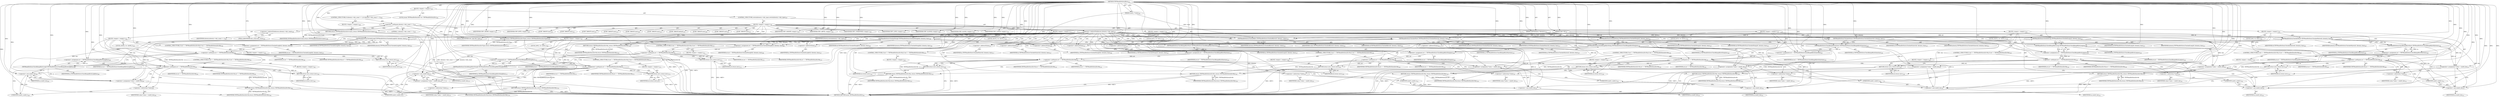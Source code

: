 digraph "TIFFReadDirEntryByte" {  
"78382" [label = <(METHOD,TIFFReadDirEntryByte)<SUB>291</SUB>> ]
"78383" [label = <(PARAM,TIFF *tif)<SUB>292</SUB>> ]
"78384" [label = <(PARAM,TIFFDirEntry *direntry)<SUB>292</SUB>> ]
"78385" [label = <(PARAM,uint8_t *value)<SUB>292</SUB>> ]
"78386" [label = <(BLOCK,&lt;empty&gt;,&lt;empty&gt;)<SUB>293</SUB>> ]
"78387" [label = <(LOCAL,enum TIFFReadDirEntryErr err: TIFFReadDirEntryErr)<SUB>294</SUB>> ]
"78388" [label = <(CONTROL_STRUCTURE,if (direntry-&gt;tdir_count != 1),if (direntry-&gt;tdir_count != 1))<SUB>295</SUB>> ]
"78389" [label = <(&lt;operator&gt;.notEquals,direntry-&gt;tdir_count != 1)<SUB>295</SUB>> ]
"78390" [label = <(&lt;operator&gt;.indirectFieldAccess,direntry-&gt;tdir_count)<SUB>295</SUB>> ]
"78391" [label = <(IDENTIFIER,direntry,direntry-&gt;tdir_count != 1)<SUB>295</SUB>> ]
"78392" [label = <(FIELD_IDENTIFIER,tdir_count,tdir_count)<SUB>295</SUB>> ]
"78393" [label = <(LITERAL,1,direntry-&gt;tdir_count != 1)<SUB>295</SUB>> ]
"78394" [label = <(BLOCK,&lt;empty&gt;,&lt;empty&gt;)<SUB>296</SUB>> ]
"78395" [label = <(RETURN,return (TIFFReadDirEntryErrCount);,return (TIFFReadDirEntryErrCount);)<SUB>296</SUB>> ]
"78396" [label = <(IDENTIFIER,TIFFReadDirEntryErrCount,return (TIFFReadDirEntryErrCount);)<SUB>296</SUB>> ]
"78397" [label = <(CONTROL_STRUCTURE,switch(direntry-&gt;tdir_type),switch(direntry-&gt;tdir_type))<SUB>297</SUB>> ]
"78398" [label = <(&lt;operator&gt;.indirectFieldAccess,direntry-&gt;tdir_type)<SUB>297</SUB>> ]
"78399" [label = <(IDENTIFIER,direntry,switch(direntry-&gt;tdir_type))<SUB>297</SUB>> ]
"78400" [label = <(FIELD_IDENTIFIER,tdir_type,tdir_type)<SUB>297</SUB>> ]
"78401" [label = <(BLOCK,&lt;empty&gt;,&lt;empty&gt;)<SUB>298</SUB>> ]
"78402" [label = <(JUMP_TARGET,case)<SUB>299</SUB>> ]
"78403" [label = <(IDENTIFIER,TIFF_BYTE,&lt;empty&gt;)<SUB>299</SUB>> ]
"78404" [label = <(JUMP_TARGET,case)<SUB>300</SUB>> ]
"78405" [label = <(IDENTIFIER,TIFF_UNDEFINED,&lt;empty&gt;)<SUB>300</SUB>> ]
"78406" [label = <(TIFFReadDirEntryCheckedByte,TIFFReadDirEntryCheckedByte(tif, direntry, value))<SUB>302</SUB>> ]
"78407" [label = <(IDENTIFIER,tif,TIFFReadDirEntryCheckedByte(tif, direntry, value))<SUB>302</SUB>> ]
"78408" [label = <(IDENTIFIER,direntry,TIFFReadDirEntryCheckedByte(tif, direntry, value))<SUB>302</SUB>> ]
"78409" [label = <(IDENTIFIER,value,TIFFReadDirEntryCheckedByte(tif, direntry, value))<SUB>302</SUB>> ]
"78410" [label = <(RETURN,return (TIFFReadDirEntryErrOk);,return (TIFFReadDirEntryErrOk);)<SUB>303</SUB>> ]
"78411" [label = <(IDENTIFIER,TIFFReadDirEntryErrOk,return (TIFFReadDirEntryErrOk);)<SUB>303</SUB>> ]
"78412" [label = <(JUMP_TARGET,case)<SUB>304</SUB>> ]
"78413" [label = <(IDENTIFIER,TIFF_SBYTE,&lt;empty&gt;)<SUB>304</SUB>> ]
"78414" [label = <(BLOCK,&lt;empty&gt;,&lt;empty&gt;)<SUB>305</SUB>> ]
"78415" [label = <(LOCAL,int8_t m: int8_t)<SUB>306</SUB>> ]
"78416" [label = <(TIFFReadDirEntryCheckedSbyte,TIFFReadDirEntryCheckedSbyte(tif, direntry, &amp;m))<SUB>307</SUB>> ]
"78417" [label = <(IDENTIFIER,tif,TIFFReadDirEntryCheckedSbyte(tif, direntry, &amp;m))<SUB>307</SUB>> ]
"78418" [label = <(IDENTIFIER,direntry,TIFFReadDirEntryCheckedSbyte(tif, direntry, &amp;m))<SUB>307</SUB>> ]
"78419" [label = <(&lt;operator&gt;.addressOf,&amp;m)<SUB>307</SUB>> ]
"78420" [label = <(IDENTIFIER,m,TIFFReadDirEntryCheckedSbyte(tif, direntry, &amp;m))<SUB>307</SUB>> ]
"78421" [label = <(&lt;operator&gt;.assignment,err = TIFFReadDirEntryCheckRangeByteSbyte(m))<SUB>308</SUB>> ]
"78422" [label = <(IDENTIFIER,err,err = TIFFReadDirEntryCheckRangeByteSbyte(m))<SUB>308</SUB>> ]
"78423" [label = <(TIFFReadDirEntryCheckRangeByteSbyte,TIFFReadDirEntryCheckRangeByteSbyte(m))<SUB>308</SUB>> ]
"78424" [label = <(IDENTIFIER,m,TIFFReadDirEntryCheckRangeByteSbyte(m))<SUB>308</SUB>> ]
"78425" [label = <(CONTROL_STRUCTURE,if (err != TIFFReadDirEntryErrOk),if (err != TIFFReadDirEntryErrOk))<SUB>309</SUB>> ]
"78426" [label = <(&lt;operator&gt;.notEquals,err != TIFFReadDirEntryErrOk)<SUB>309</SUB>> ]
"78427" [label = <(IDENTIFIER,err,err != TIFFReadDirEntryErrOk)<SUB>309</SUB>> ]
"78428" [label = <(IDENTIFIER,TIFFReadDirEntryErrOk,err != TIFFReadDirEntryErrOk)<SUB>309</SUB>> ]
"78429" [label = <(BLOCK,&lt;empty&gt;,&lt;empty&gt;)<SUB>310</SUB>> ]
"78430" [label = <(RETURN,return (err);,return (err);)<SUB>310</SUB>> ]
"78431" [label = <(IDENTIFIER,err,return (err);)<SUB>310</SUB>> ]
"78432" [label = <(&lt;operator&gt;.assignment,*value = (uint8_t)m)<SUB>311</SUB>> ]
"78433" [label = <(&lt;operator&gt;.indirection,*value)<SUB>311</SUB>> ]
"78434" [label = <(IDENTIFIER,value,*value = (uint8_t)m)<SUB>311</SUB>> ]
"78435" [label = <(&lt;operator&gt;.cast,(uint8_t)m)<SUB>311</SUB>> ]
"78436" [label = <(UNKNOWN,uint8_t,uint8_t)<SUB>311</SUB>> ]
"78437" [label = <(IDENTIFIER,m,(uint8_t)m)<SUB>311</SUB>> ]
"78438" [label = <(RETURN,return (TIFFReadDirEntryErrOk);,return (TIFFReadDirEntryErrOk);)<SUB>312</SUB>> ]
"78439" [label = <(IDENTIFIER,TIFFReadDirEntryErrOk,return (TIFFReadDirEntryErrOk);)<SUB>312</SUB>> ]
"78440" [label = <(JUMP_TARGET,case)<SUB>314</SUB>> ]
"78441" [label = <(IDENTIFIER,TIFF_SHORT,&lt;empty&gt;)<SUB>314</SUB>> ]
"78442" [label = <(BLOCK,&lt;empty&gt;,&lt;empty&gt;)<SUB>315</SUB>> ]
"78443" [label = <(LOCAL,uint16_t m: uint16_t)<SUB>316</SUB>> ]
"78444" [label = <(TIFFReadDirEntryCheckedShort,TIFFReadDirEntryCheckedShort(tif, direntry, &amp;m))<SUB>317</SUB>> ]
"78445" [label = <(IDENTIFIER,tif,TIFFReadDirEntryCheckedShort(tif, direntry, &amp;m))<SUB>317</SUB>> ]
"78446" [label = <(IDENTIFIER,direntry,TIFFReadDirEntryCheckedShort(tif, direntry, &amp;m))<SUB>317</SUB>> ]
"78447" [label = <(&lt;operator&gt;.addressOf,&amp;m)<SUB>317</SUB>> ]
"78448" [label = <(IDENTIFIER,m,TIFFReadDirEntryCheckedShort(tif, direntry, &amp;m))<SUB>317</SUB>> ]
"78449" [label = <(&lt;operator&gt;.assignment,err = TIFFReadDirEntryCheckRangeByteShort(m))<SUB>318</SUB>> ]
"78450" [label = <(IDENTIFIER,err,err = TIFFReadDirEntryCheckRangeByteShort(m))<SUB>318</SUB>> ]
"78451" [label = <(TIFFReadDirEntryCheckRangeByteShort,TIFFReadDirEntryCheckRangeByteShort(m))<SUB>318</SUB>> ]
"78452" [label = <(IDENTIFIER,m,TIFFReadDirEntryCheckRangeByteShort(m))<SUB>318</SUB>> ]
"78453" [label = <(CONTROL_STRUCTURE,if (err != TIFFReadDirEntryErrOk),if (err != TIFFReadDirEntryErrOk))<SUB>319</SUB>> ]
"78454" [label = <(&lt;operator&gt;.notEquals,err != TIFFReadDirEntryErrOk)<SUB>319</SUB>> ]
"78455" [label = <(IDENTIFIER,err,err != TIFFReadDirEntryErrOk)<SUB>319</SUB>> ]
"78456" [label = <(IDENTIFIER,TIFFReadDirEntryErrOk,err != TIFFReadDirEntryErrOk)<SUB>319</SUB>> ]
"78457" [label = <(BLOCK,&lt;empty&gt;,&lt;empty&gt;)<SUB>320</SUB>> ]
"78458" [label = <(RETURN,return (err);,return (err);)<SUB>320</SUB>> ]
"78459" [label = <(IDENTIFIER,err,return (err);)<SUB>320</SUB>> ]
"78460" [label = <(&lt;operator&gt;.assignment,*value = (uint8_t)m)<SUB>321</SUB>> ]
"78461" [label = <(&lt;operator&gt;.indirection,*value)<SUB>321</SUB>> ]
"78462" [label = <(IDENTIFIER,value,*value = (uint8_t)m)<SUB>321</SUB>> ]
"78463" [label = <(&lt;operator&gt;.cast,(uint8_t)m)<SUB>321</SUB>> ]
"78464" [label = <(UNKNOWN,uint8_t,uint8_t)<SUB>321</SUB>> ]
"78465" [label = <(IDENTIFIER,m,(uint8_t)m)<SUB>321</SUB>> ]
"78466" [label = <(RETURN,return (TIFFReadDirEntryErrOk);,return (TIFFReadDirEntryErrOk);)<SUB>322</SUB>> ]
"78467" [label = <(IDENTIFIER,TIFFReadDirEntryErrOk,return (TIFFReadDirEntryErrOk);)<SUB>322</SUB>> ]
"78468" [label = <(JUMP_TARGET,case)<SUB>324</SUB>> ]
"78469" [label = <(IDENTIFIER,TIFF_SSHORT,&lt;empty&gt;)<SUB>324</SUB>> ]
"78470" [label = <(BLOCK,&lt;empty&gt;,&lt;empty&gt;)<SUB>325</SUB>> ]
"78471" [label = <(LOCAL,int16_t m: int16_t)<SUB>326</SUB>> ]
"78472" [label = <(TIFFReadDirEntryCheckedSshort,TIFFReadDirEntryCheckedSshort(tif, direntry, &amp;m))<SUB>327</SUB>> ]
"78473" [label = <(IDENTIFIER,tif,TIFFReadDirEntryCheckedSshort(tif, direntry, &amp;m))<SUB>327</SUB>> ]
"78474" [label = <(IDENTIFIER,direntry,TIFFReadDirEntryCheckedSshort(tif, direntry, &amp;m))<SUB>327</SUB>> ]
"78475" [label = <(&lt;operator&gt;.addressOf,&amp;m)<SUB>327</SUB>> ]
"78476" [label = <(IDENTIFIER,m,TIFFReadDirEntryCheckedSshort(tif, direntry, &amp;m))<SUB>327</SUB>> ]
"78477" [label = <(&lt;operator&gt;.assignment,err = TIFFReadDirEntryCheckRangeByteSshort(m))<SUB>328</SUB>> ]
"78478" [label = <(IDENTIFIER,err,err = TIFFReadDirEntryCheckRangeByteSshort(m))<SUB>328</SUB>> ]
"78479" [label = <(TIFFReadDirEntryCheckRangeByteSshort,TIFFReadDirEntryCheckRangeByteSshort(m))<SUB>328</SUB>> ]
"78480" [label = <(IDENTIFIER,m,TIFFReadDirEntryCheckRangeByteSshort(m))<SUB>328</SUB>> ]
"78481" [label = <(CONTROL_STRUCTURE,if (err != TIFFReadDirEntryErrOk),if (err != TIFFReadDirEntryErrOk))<SUB>329</SUB>> ]
"78482" [label = <(&lt;operator&gt;.notEquals,err != TIFFReadDirEntryErrOk)<SUB>329</SUB>> ]
"78483" [label = <(IDENTIFIER,err,err != TIFFReadDirEntryErrOk)<SUB>329</SUB>> ]
"78484" [label = <(IDENTIFIER,TIFFReadDirEntryErrOk,err != TIFFReadDirEntryErrOk)<SUB>329</SUB>> ]
"78485" [label = <(BLOCK,&lt;empty&gt;,&lt;empty&gt;)<SUB>330</SUB>> ]
"78486" [label = <(RETURN,return (err);,return (err);)<SUB>330</SUB>> ]
"78487" [label = <(IDENTIFIER,err,return (err);)<SUB>330</SUB>> ]
"78488" [label = <(&lt;operator&gt;.assignment,*value = (uint8_t)m)<SUB>331</SUB>> ]
"78489" [label = <(&lt;operator&gt;.indirection,*value)<SUB>331</SUB>> ]
"78490" [label = <(IDENTIFIER,value,*value = (uint8_t)m)<SUB>331</SUB>> ]
"78491" [label = <(&lt;operator&gt;.cast,(uint8_t)m)<SUB>331</SUB>> ]
"78492" [label = <(UNKNOWN,uint8_t,uint8_t)<SUB>331</SUB>> ]
"78493" [label = <(IDENTIFIER,m,(uint8_t)m)<SUB>331</SUB>> ]
"78494" [label = <(RETURN,return (TIFFReadDirEntryErrOk);,return (TIFFReadDirEntryErrOk);)<SUB>332</SUB>> ]
"78495" [label = <(IDENTIFIER,TIFFReadDirEntryErrOk,return (TIFFReadDirEntryErrOk);)<SUB>332</SUB>> ]
"78496" [label = <(JUMP_TARGET,case)<SUB>334</SUB>> ]
"78497" [label = <(IDENTIFIER,TIFF_LONG,&lt;empty&gt;)<SUB>334</SUB>> ]
"78498" [label = <(BLOCK,&lt;empty&gt;,&lt;empty&gt;)<SUB>335</SUB>> ]
"78499" [label = <(LOCAL,uint32_t m: uint32_t)<SUB>336</SUB>> ]
"78500" [label = <(TIFFReadDirEntryCheckedLong,TIFFReadDirEntryCheckedLong(tif, direntry, &amp;m))<SUB>337</SUB>> ]
"78501" [label = <(IDENTIFIER,tif,TIFFReadDirEntryCheckedLong(tif, direntry, &amp;m))<SUB>337</SUB>> ]
"78502" [label = <(IDENTIFIER,direntry,TIFFReadDirEntryCheckedLong(tif, direntry, &amp;m))<SUB>337</SUB>> ]
"78503" [label = <(&lt;operator&gt;.addressOf,&amp;m)<SUB>337</SUB>> ]
"78504" [label = <(IDENTIFIER,m,TIFFReadDirEntryCheckedLong(tif, direntry, &amp;m))<SUB>337</SUB>> ]
"78505" [label = <(&lt;operator&gt;.assignment,err = TIFFReadDirEntryCheckRangeByteLong(m))<SUB>338</SUB>> ]
"78506" [label = <(IDENTIFIER,err,err = TIFFReadDirEntryCheckRangeByteLong(m))<SUB>338</SUB>> ]
"78507" [label = <(TIFFReadDirEntryCheckRangeByteLong,TIFFReadDirEntryCheckRangeByteLong(m))<SUB>338</SUB>> ]
"78508" [label = <(IDENTIFIER,m,TIFFReadDirEntryCheckRangeByteLong(m))<SUB>338</SUB>> ]
"78509" [label = <(CONTROL_STRUCTURE,if (err != TIFFReadDirEntryErrOk),if (err != TIFFReadDirEntryErrOk))<SUB>339</SUB>> ]
"78510" [label = <(&lt;operator&gt;.notEquals,err != TIFFReadDirEntryErrOk)<SUB>339</SUB>> ]
"78511" [label = <(IDENTIFIER,err,err != TIFFReadDirEntryErrOk)<SUB>339</SUB>> ]
"78512" [label = <(IDENTIFIER,TIFFReadDirEntryErrOk,err != TIFFReadDirEntryErrOk)<SUB>339</SUB>> ]
"78513" [label = <(BLOCK,&lt;empty&gt;,&lt;empty&gt;)<SUB>340</SUB>> ]
"78514" [label = <(RETURN,return (err);,return (err);)<SUB>340</SUB>> ]
"78515" [label = <(IDENTIFIER,err,return (err);)<SUB>340</SUB>> ]
"78516" [label = <(&lt;operator&gt;.assignment,*value = (uint8_t)m)<SUB>341</SUB>> ]
"78517" [label = <(&lt;operator&gt;.indirection,*value)<SUB>341</SUB>> ]
"78518" [label = <(IDENTIFIER,value,*value = (uint8_t)m)<SUB>341</SUB>> ]
"78519" [label = <(&lt;operator&gt;.cast,(uint8_t)m)<SUB>341</SUB>> ]
"78520" [label = <(UNKNOWN,uint8_t,uint8_t)<SUB>341</SUB>> ]
"78521" [label = <(IDENTIFIER,m,(uint8_t)m)<SUB>341</SUB>> ]
"78522" [label = <(RETURN,return (TIFFReadDirEntryErrOk);,return (TIFFReadDirEntryErrOk);)<SUB>342</SUB>> ]
"78523" [label = <(IDENTIFIER,TIFFReadDirEntryErrOk,return (TIFFReadDirEntryErrOk);)<SUB>342</SUB>> ]
"78524" [label = <(JUMP_TARGET,case)<SUB>344</SUB>> ]
"78525" [label = <(IDENTIFIER,TIFF_SLONG,&lt;empty&gt;)<SUB>344</SUB>> ]
"78526" [label = <(BLOCK,&lt;empty&gt;,&lt;empty&gt;)<SUB>345</SUB>> ]
"78527" [label = <(LOCAL,int32_t m: int32_t)<SUB>346</SUB>> ]
"78528" [label = <(TIFFReadDirEntryCheckedSlong,TIFFReadDirEntryCheckedSlong(tif, direntry, &amp;m))<SUB>347</SUB>> ]
"78529" [label = <(IDENTIFIER,tif,TIFFReadDirEntryCheckedSlong(tif, direntry, &amp;m))<SUB>347</SUB>> ]
"78530" [label = <(IDENTIFIER,direntry,TIFFReadDirEntryCheckedSlong(tif, direntry, &amp;m))<SUB>347</SUB>> ]
"78531" [label = <(&lt;operator&gt;.addressOf,&amp;m)<SUB>347</SUB>> ]
"78532" [label = <(IDENTIFIER,m,TIFFReadDirEntryCheckedSlong(tif, direntry, &amp;m))<SUB>347</SUB>> ]
"78533" [label = <(&lt;operator&gt;.assignment,err = TIFFReadDirEntryCheckRangeByteSlong(m))<SUB>348</SUB>> ]
"78534" [label = <(IDENTIFIER,err,err = TIFFReadDirEntryCheckRangeByteSlong(m))<SUB>348</SUB>> ]
"78535" [label = <(TIFFReadDirEntryCheckRangeByteSlong,TIFFReadDirEntryCheckRangeByteSlong(m))<SUB>348</SUB>> ]
"78536" [label = <(IDENTIFIER,m,TIFFReadDirEntryCheckRangeByteSlong(m))<SUB>348</SUB>> ]
"78537" [label = <(CONTROL_STRUCTURE,if (err != TIFFReadDirEntryErrOk),if (err != TIFFReadDirEntryErrOk))<SUB>349</SUB>> ]
"78538" [label = <(&lt;operator&gt;.notEquals,err != TIFFReadDirEntryErrOk)<SUB>349</SUB>> ]
"78539" [label = <(IDENTIFIER,err,err != TIFFReadDirEntryErrOk)<SUB>349</SUB>> ]
"78540" [label = <(IDENTIFIER,TIFFReadDirEntryErrOk,err != TIFFReadDirEntryErrOk)<SUB>349</SUB>> ]
"78541" [label = <(BLOCK,&lt;empty&gt;,&lt;empty&gt;)<SUB>350</SUB>> ]
"78542" [label = <(RETURN,return (err);,return (err);)<SUB>350</SUB>> ]
"78543" [label = <(IDENTIFIER,err,return (err);)<SUB>350</SUB>> ]
"78544" [label = <(&lt;operator&gt;.assignment,*value = (uint8_t)m)<SUB>351</SUB>> ]
"78545" [label = <(&lt;operator&gt;.indirection,*value)<SUB>351</SUB>> ]
"78546" [label = <(IDENTIFIER,value,*value = (uint8_t)m)<SUB>351</SUB>> ]
"78547" [label = <(&lt;operator&gt;.cast,(uint8_t)m)<SUB>351</SUB>> ]
"78548" [label = <(UNKNOWN,uint8_t,uint8_t)<SUB>351</SUB>> ]
"78549" [label = <(IDENTIFIER,m,(uint8_t)m)<SUB>351</SUB>> ]
"78550" [label = <(RETURN,return (TIFFReadDirEntryErrOk);,return (TIFFReadDirEntryErrOk);)<SUB>352</SUB>> ]
"78551" [label = <(IDENTIFIER,TIFFReadDirEntryErrOk,return (TIFFReadDirEntryErrOk);)<SUB>352</SUB>> ]
"78552" [label = <(JUMP_TARGET,case)<SUB>354</SUB>> ]
"78553" [label = <(IDENTIFIER,TIFF_LONG8,&lt;empty&gt;)<SUB>354</SUB>> ]
"78554" [label = <(BLOCK,&lt;empty&gt;,&lt;empty&gt;)<SUB>355</SUB>> ]
"78555" [label = <(LOCAL,uint64_t m: uint64_t)<SUB>356</SUB>> ]
"78556" [label = <(&lt;operator&gt;.assignment,err = TIFFReadDirEntryCheckedLong8(tif, direntry, &amp;m))<SUB>357</SUB>> ]
"78557" [label = <(IDENTIFIER,err,err = TIFFReadDirEntryCheckedLong8(tif, direntry, &amp;m))<SUB>357</SUB>> ]
"78558" [label = <(TIFFReadDirEntryCheckedLong8,TIFFReadDirEntryCheckedLong8(tif, direntry, &amp;m))<SUB>357</SUB>> ]
"78559" [label = <(IDENTIFIER,tif,TIFFReadDirEntryCheckedLong8(tif, direntry, &amp;m))<SUB>357</SUB>> ]
"78560" [label = <(IDENTIFIER,direntry,TIFFReadDirEntryCheckedLong8(tif, direntry, &amp;m))<SUB>357</SUB>> ]
"78561" [label = <(&lt;operator&gt;.addressOf,&amp;m)<SUB>357</SUB>> ]
"78562" [label = <(IDENTIFIER,m,TIFFReadDirEntryCheckedLong8(tif, direntry, &amp;m))<SUB>357</SUB>> ]
"78563" [label = <(CONTROL_STRUCTURE,if (err != TIFFReadDirEntryErrOk),if (err != TIFFReadDirEntryErrOk))<SUB>358</SUB>> ]
"78564" [label = <(&lt;operator&gt;.notEquals,err != TIFFReadDirEntryErrOk)<SUB>358</SUB>> ]
"78565" [label = <(IDENTIFIER,err,err != TIFFReadDirEntryErrOk)<SUB>358</SUB>> ]
"78566" [label = <(IDENTIFIER,TIFFReadDirEntryErrOk,err != TIFFReadDirEntryErrOk)<SUB>358</SUB>> ]
"78567" [label = <(BLOCK,&lt;empty&gt;,&lt;empty&gt;)<SUB>359</SUB>> ]
"78568" [label = <(RETURN,return (err);,return (err);)<SUB>359</SUB>> ]
"78569" [label = <(IDENTIFIER,err,return (err);)<SUB>359</SUB>> ]
"78570" [label = <(&lt;operator&gt;.assignment,err = TIFFReadDirEntryCheckRangeByteLong8(m))<SUB>360</SUB>> ]
"78571" [label = <(IDENTIFIER,err,err = TIFFReadDirEntryCheckRangeByteLong8(m))<SUB>360</SUB>> ]
"78572" [label = <(TIFFReadDirEntryCheckRangeByteLong8,TIFFReadDirEntryCheckRangeByteLong8(m))<SUB>360</SUB>> ]
"78573" [label = <(IDENTIFIER,m,TIFFReadDirEntryCheckRangeByteLong8(m))<SUB>360</SUB>> ]
"78574" [label = <(CONTROL_STRUCTURE,if (err != TIFFReadDirEntryErrOk),if (err != TIFFReadDirEntryErrOk))<SUB>361</SUB>> ]
"78575" [label = <(&lt;operator&gt;.notEquals,err != TIFFReadDirEntryErrOk)<SUB>361</SUB>> ]
"78576" [label = <(IDENTIFIER,err,err != TIFFReadDirEntryErrOk)<SUB>361</SUB>> ]
"78577" [label = <(IDENTIFIER,TIFFReadDirEntryErrOk,err != TIFFReadDirEntryErrOk)<SUB>361</SUB>> ]
"78578" [label = <(BLOCK,&lt;empty&gt;,&lt;empty&gt;)<SUB>362</SUB>> ]
"78579" [label = <(RETURN,return (err);,return (err);)<SUB>362</SUB>> ]
"78580" [label = <(IDENTIFIER,err,return (err);)<SUB>362</SUB>> ]
"78581" [label = <(&lt;operator&gt;.assignment,*value = (uint8_t)m)<SUB>363</SUB>> ]
"78582" [label = <(&lt;operator&gt;.indirection,*value)<SUB>363</SUB>> ]
"78583" [label = <(IDENTIFIER,value,*value = (uint8_t)m)<SUB>363</SUB>> ]
"78584" [label = <(&lt;operator&gt;.cast,(uint8_t)m)<SUB>363</SUB>> ]
"78585" [label = <(UNKNOWN,uint8_t,uint8_t)<SUB>363</SUB>> ]
"78586" [label = <(IDENTIFIER,m,(uint8_t)m)<SUB>363</SUB>> ]
"78587" [label = <(RETURN,return (TIFFReadDirEntryErrOk);,return (TIFFReadDirEntryErrOk);)<SUB>364</SUB>> ]
"78588" [label = <(IDENTIFIER,TIFFReadDirEntryErrOk,return (TIFFReadDirEntryErrOk);)<SUB>364</SUB>> ]
"78589" [label = <(JUMP_TARGET,case)<SUB>366</SUB>> ]
"78590" [label = <(IDENTIFIER,TIFF_SLONG8,&lt;empty&gt;)<SUB>366</SUB>> ]
"78591" [label = <(BLOCK,&lt;empty&gt;,&lt;empty&gt;)<SUB>367</SUB>> ]
"78592" [label = <(LOCAL,int64_t m: int64_t)<SUB>368</SUB>> ]
"78593" [label = <(&lt;operator&gt;.assignment,err = TIFFReadDirEntryCheckedSlong8(tif, direntry, &amp;m))<SUB>369</SUB>> ]
"78594" [label = <(IDENTIFIER,err,err = TIFFReadDirEntryCheckedSlong8(tif, direntry, &amp;m))<SUB>369</SUB>> ]
"78595" [label = <(TIFFReadDirEntryCheckedSlong8,TIFFReadDirEntryCheckedSlong8(tif, direntry, &amp;m))<SUB>369</SUB>> ]
"78596" [label = <(IDENTIFIER,tif,TIFFReadDirEntryCheckedSlong8(tif, direntry, &amp;m))<SUB>369</SUB>> ]
"78597" [label = <(IDENTIFIER,direntry,TIFFReadDirEntryCheckedSlong8(tif, direntry, &amp;m))<SUB>369</SUB>> ]
"78598" [label = <(&lt;operator&gt;.addressOf,&amp;m)<SUB>369</SUB>> ]
"78599" [label = <(IDENTIFIER,m,TIFFReadDirEntryCheckedSlong8(tif, direntry, &amp;m))<SUB>369</SUB>> ]
"78600" [label = <(CONTROL_STRUCTURE,if (err != TIFFReadDirEntryErrOk),if (err != TIFFReadDirEntryErrOk))<SUB>370</SUB>> ]
"78601" [label = <(&lt;operator&gt;.notEquals,err != TIFFReadDirEntryErrOk)<SUB>370</SUB>> ]
"78602" [label = <(IDENTIFIER,err,err != TIFFReadDirEntryErrOk)<SUB>370</SUB>> ]
"78603" [label = <(IDENTIFIER,TIFFReadDirEntryErrOk,err != TIFFReadDirEntryErrOk)<SUB>370</SUB>> ]
"78604" [label = <(BLOCK,&lt;empty&gt;,&lt;empty&gt;)<SUB>371</SUB>> ]
"78605" [label = <(RETURN,return (err);,return (err);)<SUB>371</SUB>> ]
"78606" [label = <(IDENTIFIER,err,return (err);)<SUB>371</SUB>> ]
"78607" [label = <(&lt;operator&gt;.assignment,err = TIFFReadDirEntryCheckRangeByteSlong8(m))<SUB>372</SUB>> ]
"78608" [label = <(IDENTIFIER,err,err = TIFFReadDirEntryCheckRangeByteSlong8(m))<SUB>372</SUB>> ]
"78609" [label = <(TIFFReadDirEntryCheckRangeByteSlong8,TIFFReadDirEntryCheckRangeByteSlong8(m))<SUB>372</SUB>> ]
"78610" [label = <(IDENTIFIER,m,TIFFReadDirEntryCheckRangeByteSlong8(m))<SUB>372</SUB>> ]
"78611" [label = <(CONTROL_STRUCTURE,if (err != TIFFReadDirEntryErrOk),if (err != TIFFReadDirEntryErrOk))<SUB>373</SUB>> ]
"78612" [label = <(&lt;operator&gt;.notEquals,err != TIFFReadDirEntryErrOk)<SUB>373</SUB>> ]
"78613" [label = <(IDENTIFIER,err,err != TIFFReadDirEntryErrOk)<SUB>373</SUB>> ]
"78614" [label = <(IDENTIFIER,TIFFReadDirEntryErrOk,err != TIFFReadDirEntryErrOk)<SUB>373</SUB>> ]
"78615" [label = <(BLOCK,&lt;empty&gt;,&lt;empty&gt;)<SUB>374</SUB>> ]
"78616" [label = <(RETURN,return (err);,return (err);)<SUB>374</SUB>> ]
"78617" [label = <(IDENTIFIER,err,return (err);)<SUB>374</SUB>> ]
"78618" [label = <(&lt;operator&gt;.assignment,*value = (uint8_t)m)<SUB>375</SUB>> ]
"78619" [label = <(&lt;operator&gt;.indirection,*value)<SUB>375</SUB>> ]
"78620" [label = <(IDENTIFIER,value,*value = (uint8_t)m)<SUB>375</SUB>> ]
"78621" [label = <(&lt;operator&gt;.cast,(uint8_t)m)<SUB>375</SUB>> ]
"78622" [label = <(UNKNOWN,uint8_t,uint8_t)<SUB>375</SUB>> ]
"78623" [label = <(IDENTIFIER,m,(uint8_t)m)<SUB>375</SUB>> ]
"78624" [label = <(RETURN,return (TIFFReadDirEntryErrOk);,return (TIFFReadDirEntryErrOk);)<SUB>376</SUB>> ]
"78625" [label = <(IDENTIFIER,TIFFReadDirEntryErrOk,return (TIFFReadDirEntryErrOk);)<SUB>376</SUB>> ]
"78626" [label = <(JUMP_TARGET,default)<SUB>378</SUB>> ]
"78627" [label = <(RETURN,return (TIFFReadDirEntryErrType);,return (TIFFReadDirEntryErrType);)<SUB>379</SUB>> ]
"78628" [label = <(IDENTIFIER,TIFFReadDirEntryErrType,return (TIFFReadDirEntryErrType);)<SUB>379</SUB>> ]
"78629" [label = <(METHOD_RETURN,enum TIFFReadDirEntryErr)<SUB>291</SUB>> ]
  "78382" -> "78383"  [ label = "AST: "] 
  "78382" -> "78384"  [ label = "AST: "] 
  "78382" -> "78385"  [ label = "AST: "] 
  "78382" -> "78386"  [ label = "AST: "] 
  "78382" -> "78629"  [ label = "AST: "] 
  "78386" -> "78387"  [ label = "AST: "] 
  "78386" -> "78388"  [ label = "AST: "] 
  "78386" -> "78397"  [ label = "AST: "] 
  "78388" -> "78389"  [ label = "AST: "] 
  "78388" -> "78394"  [ label = "AST: "] 
  "78389" -> "78390"  [ label = "AST: "] 
  "78389" -> "78393"  [ label = "AST: "] 
  "78390" -> "78391"  [ label = "AST: "] 
  "78390" -> "78392"  [ label = "AST: "] 
  "78394" -> "78395"  [ label = "AST: "] 
  "78395" -> "78396"  [ label = "AST: "] 
  "78397" -> "78398"  [ label = "AST: "] 
  "78397" -> "78401"  [ label = "AST: "] 
  "78398" -> "78399"  [ label = "AST: "] 
  "78398" -> "78400"  [ label = "AST: "] 
  "78401" -> "78402"  [ label = "AST: "] 
  "78401" -> "78403"  [ label = "AST: "] 
  "78401" -> "78404"  [ label = "AST: "] 
  "78401" -> "78405"  [ label = "AST: "] 
  "78401" -> "78406"  [ label = "AST: "] 
  "78401" -> "78410"  [ label = "AST: "] 
  "78401" -> "78412"  [ label = "AST: "] 
  "78401" -> "78413"  [ label = "AST: "] 
  "78401" -> "78414"  [ label = "AST: "] 
  "78401" -> "78440"  [ label = "AST: "] 
  "78401" -> "78441"  [ label = "AST: "] 
  "78401" -> "78442"  [ label = "AST: "] 
  "78401" -> "78468"  [ label = "AST: "] 
  "78401" -> "78469"  [ label = "AST: "] 
  "78401" -> "78470"  [ label = "AST: "] 
  "78401" -> "78496"  [ label = "AST: "] 
  "78401" -> "78497"  [ label = "AST: "] 
  "78401" -> "78498"  [ label = "AST: "] 
  "78401" -> "78524"  [ label = "AST: "] 
  "78401" -> "78525"  [ label = "AST: "] 
  "78401" -> "78526"  [ label = "AST: "] 
  "78401" -> "78552"  [ label = "AST: "] 
  "78401" -> "78553"  [ label = "AST: "] 
  "78401" -> "78554"  [ label = "AST: "] 
  "78401" -> "78589"  [ label = "AST: "] 
  "78401" -> "78590"  [ label = "AST: "] 
  "78401" -> "78591"  [ label = "AST: "] 
  "78401" -> "78626"  [ label = "AST: "] 
  "78401" -> "78627"  [ label = "AST: "] 
  "78406" -> "78407"  [ label = "AST: "] 
  "78406" -> "78408"  [ label = "AST: "] 
  "78406" -> "78409"  [ label = "AST: "] 
  "78410" -> "78411"  [ label = "AST: "] 
  "78414" -> "78415"  [ label = "AST: "] 
  "78414" -> "78416"  [ label = "AST: "] 
  "78414" -> "78421"  [ label = "AST: "] 
  "78414" -> "78425"  [ label = "AST: "] 
  "78414" -> "78432"  [ label = "AST: "] 
  "78414" -> "78438"  [ label = "AST: "] 
  "78416" -> "78417"  [ label = "AST: "] 
  "78416" -> "78418"  [ label = "AST: "] 
  "78416" -> "78419"  [ label = "AST: "] 
  "78419" -> "78420"  [ label = "AST: "] 
  "78421" -> "78422"  [ label = "AST: "] 
  "78421" -> "78423"  [ label = "AST: "] 
  "78423" -> "78424"  [ label = "AST: "] 
  "78425" -> "78426"  [ label = "AST: "] 
  "78425" -> "78429"  [ label = "AST: "] 
  "78426" -> "78427"  [ label = "AST: "] 
  "78426" -> "78428"  [ label = "AST: "] 
  "78429" -> "78430"  [ label = "AST: "] 
  "78430" -> "78431"  [ label = "AST: "] 
  "78432" -> "78433"  [ label = "AST: "] 
  "78432" -> "78435"  [ label = "AST: "] 
  "78433" -> "78434"  [ label = "AST: "] 
  "78435" -> "78436"  [ label = "AST: "] 
  "78435" -> "78437"  [ label = "AST: "] 
  "78438" -> "78439"  [ label = "AST: "] 
  "78442" -> "78443"  [ label = "AST: "] 
  "78442" -> "78444"  [ label = "AST: "] 
  "78442" -> "78449"  [ label = "AST: "] 
  "78442" -> "78453"  [ label = "AST: "] 
  "78442" -> "78460"  [ label = "AST: "] 
  "78442" -> "78466"  [ label = "AST: "] 
  "78444" -> "78445"  [ label = "AST: "] 
  "78444" -> "78446"  [ label = "AST: "] 
  "78444" -> "78447"  [ label = "AST: "] 
  "78447" -> "78448"  [ label = "AST: "] 
  "78449" -> "78450"  [ label = "AST: "] 
  "78449" -> "78451"  [ label = "AST: "] 
  "78451" -> "78452"  [ label = "AST: "] 
  "78453" -> "78454"  [ label = "AST: "] 
  "78453" -> "78457"  [ label = "AST: "] 
  "78454" -> "78455"  [ label = "AST: "] 
  "78454" -> "78456"  [ label = "AST: "] 
  "78457" -> "78458"  [ label = "AST: "] 
  "78458" -> "78459"  [ label = "AST: "] 
  "78460" -> "78461"  [ label = "AST: "] 
  "78460" -> "78463"  [ label = "AST: "] 
  "78461" -> "78462"  [ label = "AST: "] 
  "78463" -> "78464"  [ label = "AST: "] 
  "78463" -> "78465"  [ label = "AST: "] 
  "78466" -> "78467"  [ label = "AST: "] 
  "78470" -> "78471"  [ label = "AST: "] 
  "78470" -> "78472"  [ label = "AST: "] 
  "78470" -> "78477"  [ label = "AST: "] 
  "78470" -> "78481"  [ label = "AST: "] 
  "78470" -> "78488"  [ label = "AST: "] 
  "78470" -> "78494"  [ label = "AST: "] 
  "78472" -> "78473"  [ label = "AST: "] 
  "78472" -> "78474"  [ label = "AST: "] 
  "78472" -> "78475"  [ label = "AST: "] 
  "78475" -> "78476"  [ label = "AST: "] 
  "78477" -> "78478"  [ label = "AST: "] 
  "78477" -> "78479"  [ label = "AST: "] 
  "78479" -> "78480"  [ label = "AST: "] 
  "78481" -> "78482"  [ label = "AST: "] 
  "78481" -> "78485"  [ label = "AST: "] 
  "78482" -> "78483"  [ label = "AST: "] 
  "78482" -> "78484"  [ label = "AST: "] 
  "78485" -> "78486"  [ label = "AST: "] 
  "78486" -> "78487"  [ label = "AST: "] 
  "78488" -> "78489"  [ label = "AST: "] 
  "78488" -> "78491"  [ label = "AST: "] 
  "78489" -> "78490"  [ label = "AST: "] 
  "78491" -> "78492"  [ label = "AST: "] 
  "78491" -> "78493"  [ label = "AST: "] 
  "78494" -> "78495"  [ label = "AST: "] 
  "78498" -> "78499"  [ label = "AST: "] 
  "78498" -> "78500"  [ label = "AST: "] 
  "78498" -> "78505"  [ label = "AST: "] 
  "78498" -> "78509"  [ label = "AST: "] 
  "78498" -> "78516"  [ label = "AST: "] 
  "78498" -> "78522"  [ label = "AST: "] 
  "78500" -> "78501"  [ label = "AST: "] 
  "78500" -> "78502"  [ label = "AST: "] 
  "78500" -> "78503"  [ label = "AST: "] 
  "78503" -> "78504"  [ label = "AST: "] 
  "78505" -> "78506"  [ label = "AST: "] 
  "78505" -> "78507"  [ label = "AST: "] 
  "78507" -> "78508"  [ label = "AST: "] 
  "78509" -> "78510"  [ label = "AST: "] 
  "78509" -> "78513"  [ label = "AST: "] 
  "78510" -> "78511"  [ label = "AST: "] 
  "78510" -> "78512"  [ label = "AST: "] 
  "78513" -> "78514"  [ label = "AST: "] 
  "78514" -> "78515"  [ label = "AST: "] 
  "78516" -> "78517"  [ label = "AST: "] 
  "78516" -> "78519"  [ label = "AST: "] 
  "78517" -> "78518"  [ label = "AST: "] 
  "78519" -> "78520"  [ label = "AST: "] 
  "78519" -> "78521"  [ label = "AST: "] 
  "78522" -> "78523"  [ label = "AST: "] 
  "78526" -> "78527"  [ label = "AST: "] 
  "78526" -> "78528"  [ label = "AST: "] 
  "78526" -> "78533"  [ label = "AST: "] 
  "78526" -> "78537"  [ label = "AST: "] 
  "78526" -> "78544"  [ label = "AST: "] 
  "78526" -> "78550"  [ label = "AST: "] 
  "78528" -> "78529"  [ label = "AST: "] 
  "78528" -> "78530"  [ label = "AST: "] 
  "78528" -> "78531"  [ label = "AST: "] 
  "78531" -> "78532"  [ label = "AST: "] 
  "78533" -> "78534"  [ label = "AST: "] 
  "78533" -> "78535"  [ label = "AST: "] 
  "78535" -> "78536"  [ label = "AST: "] 
  "78537" -> "78538"  [ label = "AST: "] 
  "78537" -> "78541"  [ label = "AST: "] 
  "78538" -> "78539"  [ label = "AST: "] 
  "78538" -> "78540"  [ label = "AST: "] 
  "78541" -> "78542"  [ label = "AST: "] 
  "78542" -> "78543"  [ label = "AST: "] 
  "78544" -> "78545"  [ label = "AST: "] 
  "78544" -> "78547"  [ label = "AST: "] 
  "78545" -> "78546"  [ label = "AST: "] 
  "78547" -> "78548"  [ label = "AST: "] 
  "78547" -> "78549"  [ label = "AST: "] 
  "78550" -> "78551"  [ label = "AST: "] 
  "78554" -> "78555"  [ label = "AST: "] 
  "78554" -> "78556"  [ label = "AST: "] 
  "78554" -> "78563"  [ label = "AST: "] 
  "78554" -> "78570"  [ label = "AST: "] 
  "78554" -> "78574"  [ label = "AST: "] 
  "78554" -> "78581"  [ label = "AST: "] 
  "78554" -> "78587"  [ label = "AST: "] 
  "78556" -> "78557"  [ label = "AST: "] 
  "78556" -> "78558"  [ label = "AST: "] 
  "78558" -> "78559"  [ label = "AST: "] 
  "78558" -> "78560"  [ label = "AST: "] 
  "78558" -> "78561"  [ label = "AST: "] 
  "78561" -> "78562"  [ label = "AST: "] 
  "78563" -> "78564"  [ label = "AST: "] 
  "78563" -> "78567"  [ label = "AST: "] 
  "78564" -> "78565"  [ label = "AST: "] 
  "78564" -> "78566"  [ label = "AST: "] 
  "78567" -> "78568"  [ label = "AST: "] 
  "78568" -> "78569"  [ label = "AST: "] 
  "78570" -> "78571"  [ label = "AST: "] 
  "78570" -> "78572"  [ label = "AST: "] 
  "78572" -> "78573"  [ label = "AST: "] 
  "78574" -> "78575"  [ label = "AST: "] 
  "78574" -> "78578"  [ label = "AST: "] 
  "78575" -> "78576"  [ label = "AST: "] 
  "78575" -> "78577"  [ label = "AST: "] 
  "78578" -> "78579"  [ label = "AST: "] 
  "78579" -> "78580"  [ label = "AST: "] 
  "78581" -> "78582"  [ label = "AST: "] 
  "78581" -> "78584"  [ label = "AST: "] 
  "78582" -> "78583"  [ label = "AST: "] 
  "78584" -> "78585"  [ label = "AST: "] 
  "78584" -> "78586"  [ label = "AST: "] 
  "78587" -> "78588"  [ label = "AST: "] 
  "78591" -> "78592"  [ label = "AST: "] 
  "78591" -> "78593"  [ label = "AST: "] 
  "78591" -> "78600"  [ label = "AST: "] 
  "78591" -> "78607"  [ label = "AST: "] 
  "78591" -> "78611"  [ label = "AST: "] 
  "78591" -> "78618"  [ label = "AST: "] 
  "78591" -> "78624"  [ label = "AST: "] 
  "78593" -> "78594"  [ label = "AST: "] 
  "78593" -> "78595"  [ label = "AST: "] 
  "78595" -> "78596"  [ label = "AST: "] 
  "78595" -> "78597"  [ label = "AST: "] 
  "78595" -> "78598"  [ label = "AST: "] 
  "78598" -> "78599"  [ label = "AST: "] 
  "78600" -> "78601"  [ label = "AST: "] 
  "78600" -> "78604"  [ label = "AST: "] 
  "78601" -> "78602"  [ label = "AST: "] 
  "78601" -> "78603"  [ label = "AST: "] 
  "78604" -> "78605"  [ label = "AST: "] 
  "78605" -> "78606"  [ label = "AST: "] 
  "78607" -> "78608"  [ label = "AST: "] 
  "78607" -> "78609"  [ label = "AST: "] 
  "78609" -> "78610"  [ label = "AST: "] 
  "78611" -> "78612"  [ label = "AST: "] 
  "78611" -> "78615"  [ label = "AST: "] 
  "78612" -> "78613"  [ label = "AST: "] 
  "78612" -> "78614"  [ label = "AST: "] 
  "78615" -> "78616"  [ label = "AST: "] 
  "78616" -> "78617"  [ label = "AST: "] 
  "78618" -> "78619"  [ label = "AST: "] 
  "78618" -> "78621"  [ label = "AST: "] 
  "78619" -> "78620"  [ label = "AST: "] 
  "78621" -> "78622"  [ label = "AST: "] 
  "78621" -> "78623"  [ label = "AST: "] 
  "78624" -> "78625"  [ label = "AST: "] 
  "78627" -> "78628"  [ label = "AST: "] 
  "78389" -> "78395"  [ label = "CFG: "] 
  "78389" -> "78400"  [ label = "CFG: "] 
  "78398" -> "78406"  [ label = "CFG: "] 
  "78398" -> "78419"  [ label = "CFG: "] 
  "78398" -> "78447"  [ label = "CFG: "] 
  "78398" -> "78475"  [ label = "CFG: "] 
  "78398" -> "78503"  [ label = "CFG: "] 
  "78398" -> "78531"  [ label = "CFG: "] 
  "78398" -> "78561"  [ label = "CFG: "] 
  "78398" -> "78598"  [ label = "CFG: "] 
  "78398" -> "78627"  [ label = "CFG: "] 
  "78390" -> "78389"  [ label = "CFG: "] 
  "78395" -> "78629"  [ label = "CFG: "] 
  "78400" -> "78398"  [ label = "CFG: "] 
  "78406" -> "78410"  [ label = "CFG: "] 
  "78410" -> "78629"  [ label = "CFG: "] 
  "78627" -> "78629"  [ label = "CFG: "] 
  "78392" -> "78390"  [ label = "CFG: "] 
  "78416" -> "78423"  [ label = "CFG: "] 
  "78421" -> "78426"  [ label = "CFG: "] 
  "78432" -> "78438"  [ label = "CFG: "] 
  "78438" -> "78629"  [ label = "CFG: "] 
  "78444" -> "78451"  [ label = "CFG: "] 
  "78449" -> "78454"  [ label = "CFG: "] 
  "78460" -> "78466"  [ label = "CFG: "] 
  "78466" -> "78629"  [ label = "CFG: "] 
  "78472" -> "78479"  [ label = "CFG: "] 
  "78477" -> "78482"  [ label = "CFG: "] 
  "78488" -> "78494"  [ label = "CFG: "] 
  "78494" -> "78629"  [ label = "CFG: "] 
  "78500" -> "78507"  [ label = "CFG: "] 
  "78505" -> "78510"  [ label = "CFG: "] 
  "78516" -> "78522"  [ label = "CFG: "] 
  "78522" -> "78629"  [ label = "CFG: "] 
  "78528" -> "78535"  [ label = "CFG: "] 
  "78533" -> "78538"  [ label = "CFG: "] 
  "78544" -> "78550"  [ label = "CFG: "] 
  "78550" -> "78629"  [ label = "CFG: "] 
  "78556" -> "78564"  [ label = "CFG: "] 
  "78570" -> "78575"  [ label = "CFG: "] 
  "78581" -> "78587"  [ label = "CFG: "] 
  "78587" -> "78629"  [ label = "CFG: "] 
  "78593" -> "78601"  [ label = "CFG: "] 
  "78607" -> "78612"  [ label = "CFG: "] 
  "78618" -> "78624"  [ label = "CFG: "] 
  "78624" -> "78629"  [ label = "CFG: "] 
  "78419" -> "78416"  [ label = "CFG: "] 
  "78423" -> "78421"  [ label = "CFG: "] 
  "78426" -> "78430"  [ label = "CFG: "] 
  "78426" -> "78433"  [ label = "CFG: "] 
  "78433" -> "78436"  [ label = "CFG: "] 
  "78435" -> "78432"  [ label = "CFG: "] 
  "78447" -> "78444"  [ label = "CFG: "] 
  "78451" -> "78449"  [ label = "CFG: "] 
  "78454" -> "78458"  [ label = "CFG: "] 
  "78454" -> "78461"  [ label = "CFG: "] 
  "78461" -> "78464"  [ label = "CFG: "] 
  "78463" -> "78460"  [ label = "CFG: "] 
  "78475" -> "78472"  [ label = "CFG: "] 
  "78479" -> "78477"  [ label = "CFG: "] 
  "78482" -> "78486"  [ label = "CFG: "] 
  "78482" -> "78489"  [ label = "CFG: "] 
  "78489" -> "78492"  [ label = "CFG: "] 
  "78491" -> "78488"  [ label = "CFG: "] 
  "78503" -> "78500"  [ label = "CFG: "] 
  "78507" -> "78505"  [ label = "CFG: "] 
  "78510" -> "78514"  [ label = "CFG: "] 
  "78510" -> "78517"  [ label = "CFG: "] 
  "78517" -> "78520"  [ label = "CFG: "] 
  "78519" -> "78516"  [ label = "CFG: "] 
  "78531" -> "78528"  [ label = "CFG: "] 
  "78535" -> "78533"  [ label = "CFG: "] 
  "78538" -> "78542"  [ label = "CFG: "] 
  "78538" -> "78545"  [ label = "CFG: "] 
  "78545" -> "78548"  [ label = "CFG: "] 
  "78547" -> "78544"  [ label = "CFG: "] 
  "78558" -> "78556"  [ label = "CFG: "] 
  "78564" -> "78568"  [ label = "CFG: "] 
  "78564" -> "78572"  [ label = "CFG: "] 
  "78572" -> "78570"  [ label = "CFG: "] 
  "78575" -> "78579"  [ label = "CFG: "] 
  "78575" -> "78582"  [ label = "CFG: "] 
  "78582" -> "78585"  [ label = "CFG: "] 
  "78584" -> "78581"  [ label = "CFG: "] 
  "78595" -> "78593"  [ label = "CFG: "] 
  "78601" -> "78605"  [ label = "CFG: "] 
  "78601" -> "78609"  [ label = "CFG: "] 
  "78609" -> "78607"  [ label = "CFG: "] 
  "78612" -> "78616"  [ label = "CFG: "] 
  "78612" -> "78619"  [ label = "CFG: "] 
  "78619" -> "78622"  [ label = "CFG: "] 
  "78621" -> "78618"  [ label = "CFG: "] 
  "78430" -> "78629"  [ label = "CFG: "] 
  "78436" -> "78435"  [ label = "CFG: "] 
  "78458" -> "78629"  [ label = "CFG: "] 
  "78464" -> "78463"  [ label = "CFG: "] 
  "78486" -> "78629"  [ label = "CFG: "] 
  "78492" -> "78491"  [ label = "CFG: "] 
  "78514" -> "78629"  [ label = "CFG: "] 
  "78520" -> "78519"  [ label = "CFG: "] 
  "78542" -> "78629"  [ label = "CFG: "] 
  "78548" -> "78547"  [ label = "CFG: "] 
  "78561" -> "78558"  [ label = "CFG: "] 
  "78568" -> "78629"  [ label = "CFG: "] 
  "78579" -> "78629"  [ label = "CFG: "] 
  "78585" -> "78584"  [ label = "CFG: "] 
  "78598" -> "78595"  [ label = "CFG: "] 
  "78605" -> "78629"  [ label = "CFG: "] 
  "78616" -> "78629"  [ label = "CFG: "] 
  "78622" -> "78621"  [ label = "CFG: "] 
  "78382" -> "78392"  [ label = "CFG: "] 
  "78550" -> "78629"  [ label = "DDG: &lt;RET&gt;"] 
  "78542" -> "78629"  [ label = "DDG: &lt;RET&gt;"] 
  "78430" -> "78629"  [ label = "DDG: &lt;RET&gt;"] 
  "78486" -> "78629"  [ label = "DDG: &lt;RET&gt;"] 
  "78514" -> "78629"  [ label = "DDG: &lt;RET&gt;"] 
  "78587" -> "78629"  [ label = "DDG: &lt;RET&gt;"] 
  "78579" -> "78629"  [ label = "DDG: &lt;RET&gt;"] 
  "78458" -> "78629"  [ label = "DDG: &lt;RET&gt;"] 
  "78605" -> "78629"  [ label = "DDG: &lt;RET&gt;"] 
  "78624" -> "78629"  [ label = "DDG: &lt;RET&gt;"] 
  "78522" -> "78629"  [ label = "DDG: &lt;RET&gt;"] 
  "78568" -> "78629"  [ label = "DDG: &lt;RET&gt;"] 
  "78627" -> "78629"  [ label = "DDG: &lt;RET&gt;"] 
  "78616" -> "78629"  [ label = "DDG: &lt;RET&gt;"] 
  "78410" -> "78629"  [ label = "DDG: &lt;RET&gt;"] 
  "78466" -> "78629"  [ label = "DDG: &lt;RET&gt;"] 
  "78438" -> "78629"  [ label = "DDG: &lt;RET&gt;"] 
  "78395" -> "78629"  [ label = "DDG: &lt;RET&gt;"] 
  "78494" -> "78629"  [ label = "DDG: &lt;RET&gt;"] 
  "78383" -> "78629"  [ label = "DDG: tif"] 
  "78384" -> "78629"  [ label = "DDG: direntry"] 
  "78385" -> "78629"  [ label = "DDG: value"] 
  "78389" -> "78629"  [ label = "DDG: direntry-&gt;tdir_count"] 
  "78389" -> "78629"  [ label = "DDG: direntry-&gt;tdir_count != 1"] 
  "78382" -> "78383"  [ label = "DDG: "] 
  "78382" -> "78384"  [ label = "DDG: "] 
  "78382" -> "78385"  [ label = "DDG: "] 
  "78382" -> "78389"  [ label = "DDG: "] 
  "78396" -> "78395"  [ label = "DDG: TIFFReadDirEntryErrCount"] 
  "78382" -> "78395"  [ label = "DDG: "] 
  "78382" -> "78403"  [ label = "DDG: "] 
  "78382" -> "78405"  [ label = "DDG: "] 
  "78411" -> "78410"  [ label = "DDG: TIFFReadDirEntryErrOk"] 
  "78382" -> "78410"  [ label = "DDG: "] 
  "78382" -> "78413"  [ label = "DDG: "] 
  "78382" -> "78441"  [ label = "DDG: "] 
  "78382" -> "78469"  [ label = "DDG: "] 
  "78382" -> "78497"  [ label = "DDG: "] 
  "78382" -> "78525"  [ label = "DDG: "] 
  "78382" -> "78553"  [ label = "DDG: "] 
  "78382" -> "78590"  [ label = "DDG: "] 
  "78628" -> "78627"  [ label = "DDG: TIFFReadDirEntryErrType"] 
  "78382" -> "78627"  [ label = "DDG: "] 
  "78382" -> "78396"  [ label = "DDG: "] 
  "78383" -> "78406"  [ label = "DDG: tif"] 
  "78382" -> "78406"  [ label = "DDG: "] 
  "78384" -> "78406"  [ label = "DDG: direntry"] 
  "78385" -> "78406"  [ label = "DDG: value"] 
  "78382" -> "78411"  [ label = "DDG: "] 
  "78423" -> "78421"  [ label = "DDG: m"] 
  "78416" -> "78432"  [ label = "DDG: &amp;m"] 
  "78423" -> "78432"  [ label = "DDG: m"] 
  "78382" -> "78432"  [ label = "DDG: "] 
  "78439" -> "78438"  [ label = "DDG: TIFFReadDirEntryErrOk"] 
  "78426" -> "78438"  [ label = "DDG: TIFFReadDirEntryErrOk"] 
  "78451" -> "78449"  [ label = "DDG: m"] 
  "78444" -> "78460"  [ label = "DDG: &amp;m"] 
  "78451" -> "78460"  [ label = "DDG: m"] 
  "78382" -> "78460"  [ label = "DDG: "] 
  "78467" -> "78466"  [ label = "DDG: TIFFReadDirEntryErrOk"] 
  "78454" -> "78466"  [ label = "DDG: TIFFReadDirEntryErrOk"] 
  "78479" -> "78477"  [ label = "DDG: m"] 
  "78472" -> "78488"  [ label = "DDG: &amp;m"] 
  "78479" -> "78488"  [ label = "DDG: m"] 
  "78382" -> "78488"  [ label = "DDG: "] 
  "78495" -> "78494"  [ label = "DDG: TIFFReadDirEntryErrOk"] 
  "78482" -> "78494"  [ label = "DDG: TIFFReadDirEntryErrOk"] 
  "78507" -> "78505"  [ label = "DDG: m"] 
  "78500" -> "78516"  [ label = "DDG: &amp;m"] 
  "78507" -> "78516"  [ label = "DDG: m"] 
  "78382" -> "78516"  [ label = "DDG: "] 
  "78523" -> "78522"  [ label = "DDG: TIFFReadDirEntryErrOk"] 
  "78510" -> "78522"  [ label = "DDG: TIFFReadDirEntryErrOk"] 
  "78535" -> "78533"  [ label = "DDG: m"] 
  "78528" -> "78544"  [ label = "DDG: &amp;m"] 
  "78535" -> "78544"  [ label = "DDG: m"] 
  "78382" -> "78544"  [ label = "DDG: "] 
  "78551" -> "78550"  [ label = "DDG: TIFFReadDirEntryErrOk"] 
  "78538" -> "78550"  [ label = "DDG: TIFFReadDirEntryErrOk"] 
  "78558" -> "78556"  [ label = "DDG: tif"] 
  "78558" -> "78556"  [ label = "DDG: direntry"] 
  "78558" -> "78556"  [ label = "DDG: &amp;m"] 
  "78572" -> "78570"  [ label = "DDG: m"] 
  "78558" -> "78581"  [ label = "DDG: &amp;m"] 
  "78572" -> "78581"  [ label = "DDG: m"] 
  "78382" -> "78581"  [ label = "DDG: "] 
  "78588" -> "78587"  [ label = "DDG: TIFFReadDirEntryErrOk"] 
  "78575" -> "78587"  [ label = "DDG: TIFFReadDirEntryErrOk"] 
  "78595" -> "78593"  [ label = "DDG: tif"] 
  "78595" -> "78593"  [ label = "DDG: direntry"] 
  "78595" -> "78593"  [ label = "DDG: &amp;m"] 
  "78609" -> "78607"  [ label = "DDG: m"] 
  "78595" -> "78618"  [ label = "DDG: &amp;m"] 
  "78609" -> "78618"  [ label = "DDG: m"] 
  "78382" -> "78618"  [ label = "DDG: "] 
  "78625" -> "78624"  [ label = "DDG: TIFFReadDirEntryErrOk"] 
  "78612" -> "78624"  [ label = "DDG: TIFFReadDirEntryErrOk"] 
  "78382" -> "78628"  [ label = "DDG: "] 
  "78383" -> "78416"  [ label = "DDG: tif"] 
  "78382" -> "78416"  [ label = "DDG: "] 
  "78384" -> "78416"  [ label = "DDG: direntry"] 
  "78382" -> "78421"  [ label = "DDG: "] 
  "78382" -> "78439"  [ label = "DDG: "] 
  "78383" -> "78444"  [ label = "DDG: tif"] 
  "78382" -> "78444"  [ label = "DDG: "] 
  "78384" -> "78444"  [ label = "DDG: direntry"] 
  "78382" -> "78449"  [ label = "DDG: "] 
  "78382" -> "78467"  [ label = "DDG: "] 
  "78383" -> "78472"  [ label = "DDG: tif"] 
  "78382" -> "78472"  [ label = "DDG: "] 
  "78384" -> "78472"  [ label = "DDG: direntry"] 
  "78382" -> "78477"  [ label = "DDG: "] 
  "78382" -> "78495"  [ label = "DDG: "] 
  "78383" -> "78500"  [ label = "DDG: tif"] 
  "78382" -> "78500"  [ label = "DDG: "] 
  "78384" -> "78500"  [ label = "DDG: direntry"] 
  "78382" -> "78505"  [ label = "DDG: "] 
  "78382" -> "78523"  [ label = "DDG: "] 
  "78383" -> "78528"  [ label = "DDG: tif"] 
  "78382" -> "78528"  [ label = "DDG: "] 
  "78384" -> "78528"  [ label = "DDG: direntry"] 
  "78382" -> "78533"  [ label = "DDG: "] 
  "78382" -> "78551"  [ label = "DDG: "] 
  "78382" -> "78556"  [ label = "DDG: "] 
  "78382" -> "78570"  [ label = "DDG: "] 
  "78382" -> "78588"  [ label = "DDG: "] 
  "78382" -> "78593"  [ label = "DDG: "] 
  "78382" -> "78607"  [ label = "DDG: "] 
  "78382" -> "78625"  [ label = "DDG: "] 
  "78416" -> "78423"  [ label = "DDG: &amp;m"] 
  "78382" -> "78423"  [ label = "DDG: "] 
  "78421" -> "78426"  [ label = "DDG: err"] 
  "78382" -> "78426"  [ label = "DDG: "] 
  "78431" -> "78430"  [ label = "DDG: err"] 
  "78426" -> "78430"  [ label = "DDG: err"] 
  "78416" -> "78435"  [ label = "DDG: &amp;m"] 
  "78423" -> "78435"  [ label = "DDG: m"] 
  "78382" -> "78435"  [ label = "DDG: "] 
  "78444" -> "78451"  [ label = "DDG: &amp;m"] 
  "78382" -> "78451"  [ label = "DDG: "] 
  "78449" -> "78454"  [ label = "DDG: err"] 
  "78382" -> "78454"  [ label = "DDG: "] 
  "78459" -> "78458"  [ label = "DDG: err"] 
  "78454" -> "78458"  [ label = "DDG: err"] 
  "78444" -> "78463"  [ label = "DDG: &amp;m"] 
  "78451" -> "78463"  [ label = "DDG: m"] 
  "78382" -> "78463"  [ label = "DDG: "] 
  "78472" -> "78479"  [ label = "DDG: &amp;m"] 
  "78382" -> "78479"  [ label = "DDG: "] 
  "78477" -> "78482"  [ label = "DDG: err"] 
  "78382" -> "78482"  [ label = "DDG: "] 
  "78487" -> "78486"  [ label = "DDG: err"] 
  "78482" -> "78486"  [ label = "DDG: err"] 
  "78472" -> "78491"  [ label = "DDG: &amp;m"] 
  "78479" -> "78491"  [ label = "DDG: m"] 
  "78382" -> "78491"  [ label = "DDG: "] 
  "78500" -> "78507"  [ label = "DDG: &amp;m"] 
  "78382" -> "78507"  [ label = "DDG: "] 
  "78505" -> "78510"  [ label = "DDG: err"] 
  "78382" -> "78510"  [ label = "DDG: "] 
  "78515" -> "78514"  [ label = "DDG: err"] 
  "78510" -> "78514"  [ label = "DDG: err"] 
  "78500" -> "78519"  [ label = "DDG: &amp;m"] 
  "78507" -> "78519"  [ label = "DDG: m"] 
  "78382" -> "78519"  [ label = "DDG: "] 
  "78528" -> "78535"  [ label = "DDG: &amp;m"] 
  "78382" -> "78535"  [ label = "DDG: "] 
  "78533" -> "78538"  [ label = "DDG: err"] 
  "78382" -> "78538"  [ label = "DDG: "] 
  "78543" -> "78542"  [ label = "DDG: err"] 
  "78538" -> "78542"  [ label = "DDG: err"] 
  "78528" -> "78547"  [ label = "DDG: &amp;m"] 
  "78535" -> "78547"  [ label = "DDG: m"] 
  "78382" -> "78547"  [ label = "DDG: "] 
  "78383" -> "78558"  [ label = "DDG: tif"] 
  "78382" -> "78558"  [ label = "DDG: "] 
  "78384" -> "78558"  [ label = "DDG: direntry"] 
  "78556" -> "78564"  [ label = "DDG: err"] 
  "78382" -> "78564"  [ label = "DDG: "] 
  "78569" -> "78568"  [ label = "DDG: err"] 
  "78564" -> "78568"  [ label = "DDG: err"] 
  "78558" -> "78572"  [ label = "DDG: &amp;m"] 
  "78382" -> "78572"  [ label = "DDG: "] 
  "78570" -> "78575"  [ label = "DDG: err"] 
  "78382" -> "78575"  [ label = "DDG: "] 
  "78564" -> "78575"  [ label = "DDG: TIFFReadDirEntryErrOk"] 
  "78580" -> "78579"  [ label = "DDG: err"] 
  "78575" -> "78579"  [ label = "DDG: err"] 
  "78558" -> "78584"  [ label = "DDG: &amp;m"] 
  "78572" -> "78584"  [ label = "DDG: m"] 
  "78382" -> "78584"  [ label = "DDG: "] 
  "78383" -> "78595"  [ label = "DDG: tif"] 
  "78382" -> "78595"  [ label = "DDG: "] 
  "78384" -> "78595"  [ label = "DDG: direntry"] 
  "78593" -> "78601"  [ label = "DDG: err"] 
  "78382" -> "78601"  [ label = "DDG: "] 
  "78606" -> "78605"  [ label = "DDG: err"] 
  "78601" -> "78605"  [ label = "DDG: err"] 
  "78595" -> "78609"  [ label = "DDG: &amp;m"] 
  "78382" -> "78609"  [ label = "DDG: "] 
  "78607" -> "78612"  [ label = "DDG: err"] 
  "78382" -> "78612"  [ label = "DDG: "] 
  "78601" -> "78612"  [ label = "DDG: TIFFReadDirEntryErrOk"] 
  "78617" -> "78616"  [ label = "DDG: err"] 
  "78612" -> "78616"  [ label = "DDG: err"] 
  "78595" -> "78621"  [ label = "DDG: &amp;m"] 
  "78609" -> "78621"  [ label = "DDG: m"] 
  "78382" -> "78621"  [ label = "DDG: "] 
  "78382" -> "78431"  [ label = "DDG: "] 
  "78382" -> "78459"  [ label = "DDG: "] 
  "78382" -> "78487"  [ label = "DDG: "] 
  "78382" -> "78515"  [ label = "DDG: "] 
  "78382" -> "78543"  [ label = "DDG: "] 
  "78382" -> "78569"  [ label = "DDG: "] 
  "78382" -> "78580"  [ label = "DDG: "] 
  "78382" -> "78606"  [ label = "DDG: "] 
  "78382" -> "78617"  [ label = "DDG: "] 
  "78389" -> "78398"  [ label = "CDG: "] 
  "78389" -> "78400"  [ label = "CDG: "] 
  "78389" -> "78395"  [ label = "CDG: "] 
  "78398" -> "78556"  [ label = "CDG: "] 
  "78398" -> "78482"  [ label = "CDG: "] 
  "78398" -> "78423"  [ label = "CDG: "] 
  "78398" -> "78421"  [ label = "CDG: "] 
  "78398" -> "78416"  [ label = "CDG: "] 
  "78398" -> "78510"  [ label = "CDG: "] 
  "78398" -> "78598"  [ label = "CDG: "] 
  "78398" -> "78410"  [ label = "CDG: "] 
  "78398" -> "78558"  [ label = "CDG: "] 
  "78398" -> "78561"  [ label = "CDG: "] 
  "78398" -> "78503"  [ label = "CDG: "] 
  "78398" -> "78447"  [ label = "CDG: "] 
  "78398" -> "78538"  [ label = "CDG: "] 
  "78398" -> "78454"  [ label = "CDG: "] 
  "78398" -> "78531"  [ label = "CDG: "] 
  "78398" -> "78475"  [ label = "CDG: "] 
  "78398" -> "78479"  [ label = "CDG: "] 
  "78398" -> "78449"  [ label = "CDG: "] 
  "78398" -> "78477"  [ label = "CDG: "] 
  "78398" -> "78593"  [ label = "CDG: "] 
  "78398" -> "78419"  [ label = "CDG: "] 
  "78398" -> "78507"  [ label = "CDG: "] 
  "78398" -> "78601"  [ label = "CDG: "] 
  "78398" -> "78505"  [ label = "CDG: "] 
  "78398" -> "78533"  [ label = "CDG: "] 
  "78398" -> "78627"  [ label = "CDG: "] 
  "78398" -> "78444"  [ label = "CDG: "] 
  "78398" -> "78528"  [ label = "CDG: "] 
  "78398" -> "78426"  [ label = "CDG: "] 
  "78398" -> "78451"  [ label = "CDG: "] 
  "78398" -> "78564"  [ label = "CDG: "] 
  "78398" -> "78406"  [ label = "CDG: "] 
  "78398" -> "78500"  [ label = "CDG: "] 
  "78398" -> "78535"  [ label = "CDG: "] 
  "78398" -> "78595"  [ label = "CDG: "] 
  "78398" -> "78472"  [ label = "CDG: "] 
  "78426" -> "78436"  [ label = "CDG: "] 
  "78426" -> "78432"  [ label = "CDG: "] 
  "78426" -> "78433"  [ label = "CDG: "] 
  "78426" -> "78438"  [ label = "CDG: "] 
  "78426" -> "78435"  [ label = "CDG: "] 
  "78426" -> "78430"  [ label = "CDG: "] 
  "78454" -> "78466"  [ label = "CDG: "] 
  "78454" -> "78464"  [ label = "CDG: "] 
  "78454" -> "78461"  [ label = "CDG: "] 
  "78454" -> "78460"  [ label = "CDG: "] 
  "78454" -> "78458"  [ label = "CDG: "] 
  "78454" -> "78463"  [ label = "CDG: "] 
  "78482" -> "78491"  [ label = "CDG: "] 
  "78482" -> "78489"  [ label = "CDG: "] 
  "78482" -> "78486"  [ label = "CDG: "] 
  "78482" -> "78494"  [ label = "CDG: "] 
  "78482" -> "78492"  [ label = "CDG: "] 
  "78482" -> "78488"  [ label = "CDG: "] 
  "78510" -> "78514"  [ label = "CDG: "] 
  "78510" -> "78522"  [ label = "CDG: "] 
  "78510" -> "78516"  [ label = "CDG: "] 
  "78510" -> "78517"  [ label = "CDG: "] 
  "78510" -> "78520"  [ label = "CDG: "] 
  "78510" -> "78519"  [ label = "CDG: "] 
  "78538" -> "78550"  [ label = "CDG: "] 
  "78538" -> "78542"  [ label = "CDG: "] 
  "78538" -> "78544"  [ label = "CDG: "] 
  "78538" -> "78548"  [ label = "CDG: "] 
  "78538" -> "78547"  [ label = "CDG: "] 
  "78538" -> "78545"  [ label = "CDG: "] 
  "78564" -> "78570"  [ label = "CDG: "] 
  "78564" -> "78568"  [ label = "CDG: "] 
  "78564" -> "78575"  [ label = "CDG: "] 
  "78564" -> "78572"  [ label = "CDG: "] 
  "78575" -> "78584"  [ label = "CDG: "] 
  "78575" -> "78579"  [ label = "CDG: "] 
  "78575" -> "78585"  [ label = "CDG: "] 
  "78575" -> "78581"  [ label = "CDG: "] 
  "78575" -> "78582"  [ label = "CDG: "] 
  "78575" -> "78587"  [ label = "CDG: "] 
  "78601" -> "78609"  [ label = "CDG: "] 
  "78601" -> "78607"  [ label = "CDG: "] 
  "78601" -> "78605"  [ label = "CDG: "] 
  "78601" -> "78612"  [ label = "CDG: "] 
  "78612" -> "78624"  [ label = "CDG: "] 
  "78612" -> "78616"  [ label = "CDG: "] 
  "78612" -> "78622"  [ label = "CDG: "] 
  "78612" -> "78621"  [ label = "CDG: "] 
  "78612" -> "78618"  [ label = "CDG: "] 
  "78612" -> "78619"  [ label = "CDG: "] 
}
